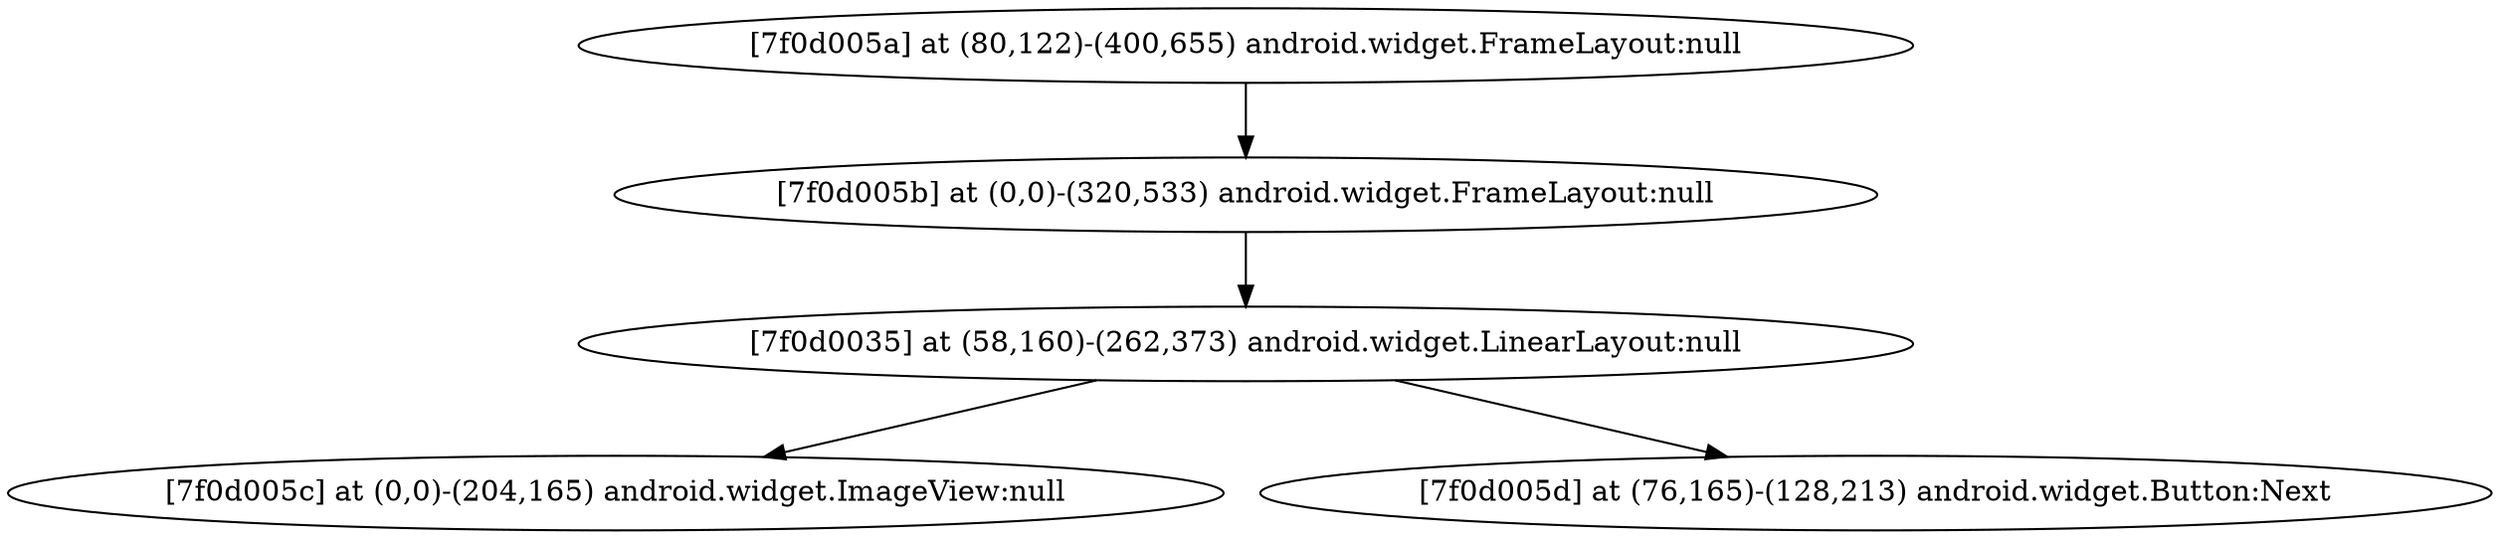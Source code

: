 strict digraph G {
  1 [ label="[7f0d005a] at (80,122)-(400,655) android.widget.FrameLayout:null" ];
  2 [ label="[7f0d005b] at (0,0)-(320,533) android.widget.FrameLayout:null" ];
  3 [ label="[7f0d0035] at (58,160)-(262,373) android.widget.LinearLayout:null" ];
  4 [ label="[7f0d005c] at (0,0)-(204,165) android.widget.ImageView:null" ];
  5 [ label="[7f0d005d] at (76,165)-(128,213) android.widget.Button:Next" ];
  1 -> 2;
  2 -> 3;
  3 -> 4;
  3 -> 5;
}
